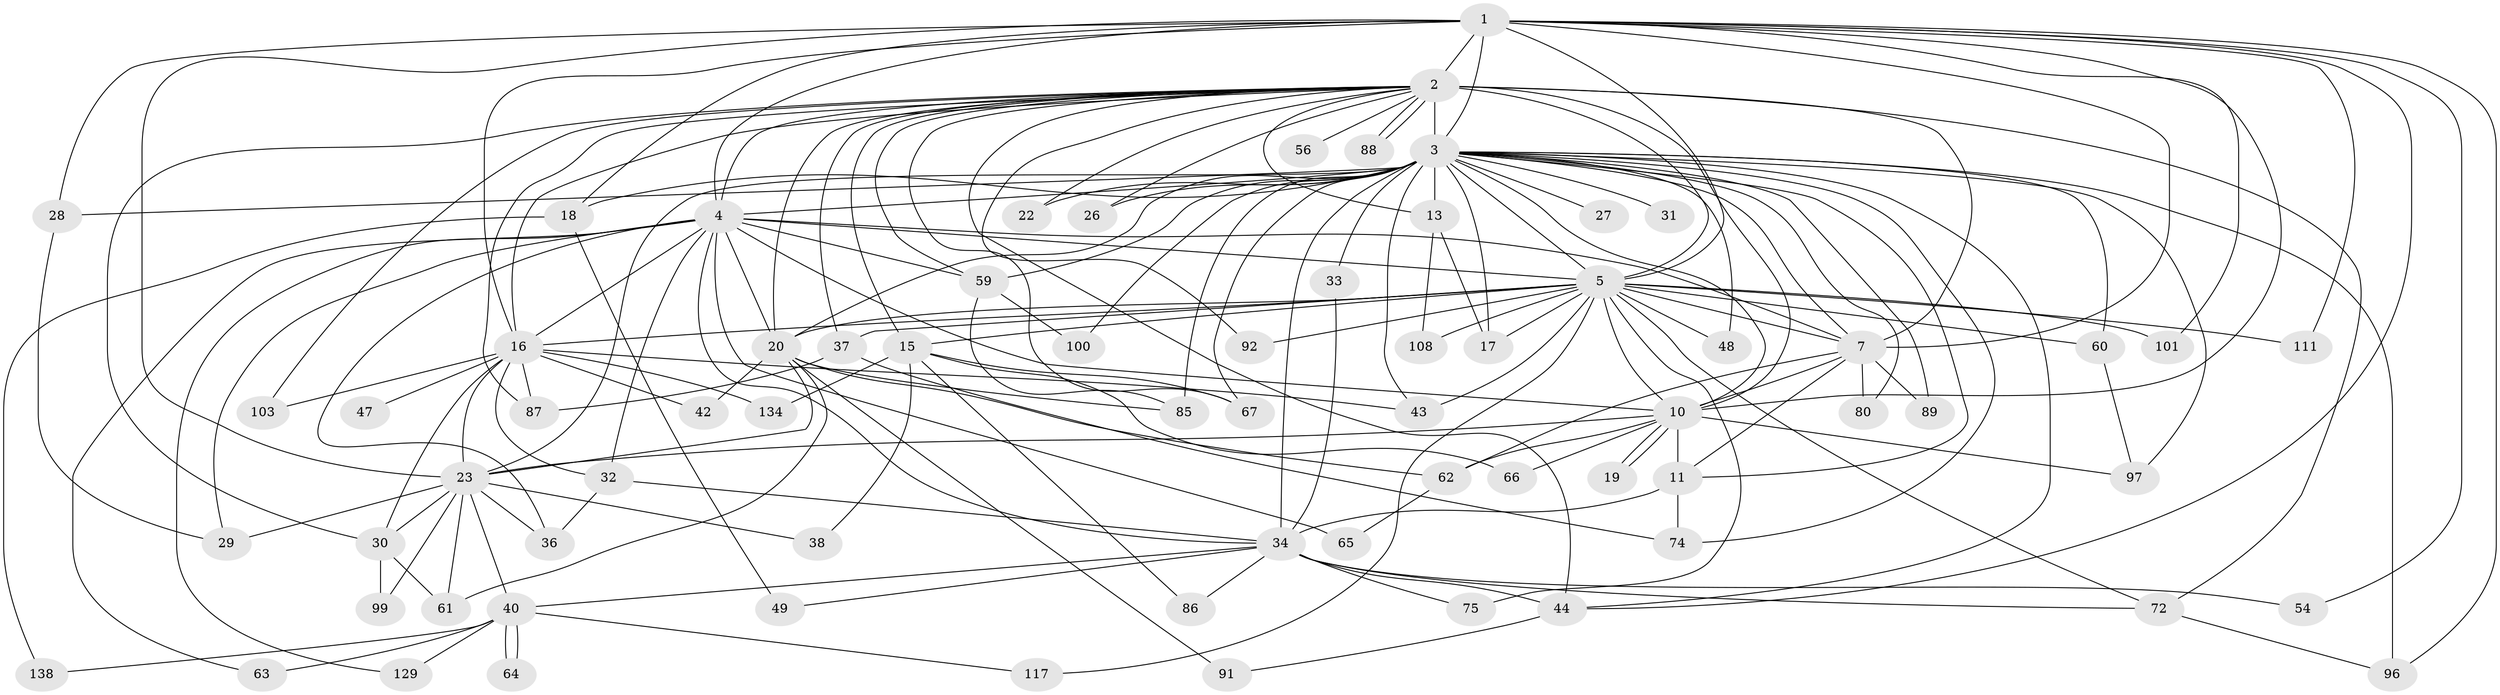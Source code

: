 // original degree distribution, {20: 0.014184397163120567, 32: 0.0070921985815602835, 22: 0.014184397163120567, 18: 0.014184397163120567, 21: 0.0070921985815602835, 15: 0.0070921985815602835, 26: 0.0070921985815602835, 5: 0.06382978723404255, 6: 0.014184397163120567, 7: 0.0070921985815602835, 3: 0.1773049645390071, 2: 0.5460992907801419, 10: 0.014184397163120567, 13: 0.0070921985815602835, 14: 0.0070921985815602835, 4: 0.07801418439716312, 8: 0.014184397163120567}
// Generated by graph-tools (version 1.1) at 2025/17/03/04/25 18:17:46]
// undirected, 70 vertices, 170 edges
graph export_dot {
graph [start="1"]
  node [color=gray90,style=filled];
  1 [super="+50"];
  2 [super="+9+140+69+93+12+94"];
  3 [super="+41+14+78+82+46+55+8+98"];
  4;
  5 [super="+6+68"];
  7 [super="+58+24"];
  10 [super="+90+137+124"];
  11;
  13;
  15;
  16 [super="+21+110+35"];
  17 [super="+71"];
  18;
  19;
  20;
  22;
  23 [super="+109+118+128+25+102"];
  26;
  27;
  28;
  29 [super="+139"];
  30 [super="+84"];
  31;
  32 [super="+57"];
  33;
  34 [super="+122+53+39+107"];
  36;
  37;
  38;
  40;
  42;
  43;
  44;
  47;
  48;
  49;
  54;
  56;
  59 [super="+70+119+116"];
  60;
  61 [super="+132"];
  62;
  63;
  64;
  65;
  66;
  67;
  72;
  74;
  75;
  80;
  85;
  86;
  87 [super="+131"];
  88;
  89;
  91;
  92;
  96 [super="+105"];
  97;
  99;
  100;
  101;
  103;
  108;
  111;
  117;
  129;
  134;
  138;
  1 -- 2 [weight=2];
  1 -- 3 [weight=4];
  1 -- 4;
  1 -- 5 [weight=2];
  1 -- 7;
  1 -- 10;
  1 -- 18;
  1 -- 23 [weight=2];
  1 -- 28;
  1 -- 44;
  1 -- 54;
  1 -- 101;
  1 -- 111;
  1 -- 16 [weight=2];
  1 -- 96;
  2 -- 3 [weight=11];
  2 -- 4 [weight=2];
  2 -- 5 [weight=6];
  2 -- 7 [weight=3];
  2 -- 10 [weight=3];
  2 -- 15;
  2 -- 20;
  2 -- 30;
  2 -- 88;
  2 -- 88;
  2 -- 103;
  2 -- 67;
  2 -- 72;
  2 -- 13;
  2 -- 22;
  2 -- 87;
  2 -- 37;
  2 -- 44;
  2 -- 56 [weight=2];
  2 -- 59;
  2 -- 16 [weight=2];
  2 -- 26;
  2 -- 92;
  3 -- 4 [weight=4];
  3 -- 5 [weight=5];
  3 -- 7 [weight=3];
  3 -- 10 [weight=3];
  3 -- 13 [weight=2];
  3 -- 22;
  3 -- 26;
  3 -- 27 [weight=2];
  3 -- 28;
  3 -- 43 [weight=2];
  3 -- 44;
  3 -- 85;
  3 -- 89;
  3 -- 96;
  3 -- 59 [weight=4];
  3 -- 34;
  3 -- 17;
  3 -- 97;
  3 -- 67;
  3 -- 23 [weight=2];
  3 -- 20;
  3 -- 74;
  3 -- 80;
  3 -- 18 [weight=2];
  3 -- 60;
  3 -- 11;
  3 -- 31;
  3 -- 33;
  3 -- 100;
  3 -- 48;
  4 -- 5 [weight=2];
  4 -- 7;
  4 -- 10;
  4 -- 16;
  4 -- 20;
  4 -- 29;
  4 -- 32;
  4 -- 34;
  4 -- 36;
  4 -- 59 [weight=2];
  4 -- 63;
  4 -- 65;
  4 -- 129;
  5 -- 7 [weight=3];
  5 -- 10 [weight=2];
  5 -- 37;
  5 -- 60;
  5 -- 72;
  5 -- 75;
  5 -- 92;
  5 -- 111;
  5 -- 15;
  5 -- 16 [weight=3];
  5 -- 17;
  5 -- 101;
  5 -- 43;
  5 -- 108;
  5 -- 48;
  5 -- 117;
  5 -- 20;
  7 -- 10;
  7 -- 11;
  7 -- 62;
  7 -- 80;
  7 -- 89;
  10 -- 19;
  10 -- 19;
  10 -- 23;
  10 -- 66;
  10 -- 97;
  10 -- 11;
  10 -- 62;
  11 -- 74;
  11 -- 34;
  13 -- 17;
  13 -- 108;
  15 -- 38;
  15 -- 66;
  15 -- 67;
  15 -- 86;
  15 -- 134;
  16 -- 47 [weight=2];
  16 -- 32;
  16 -- 134;
  16 -- 103;
  16 -- 42;
  16 -- 87;
  16 -- 43;
  16 -- 23;
  16 -- 30;
  18 -- 49;
  18 -- 138;
  20 -- 42;
  20 -- 61;
  20 -- 62;
  20 -- 85;
  20 -- 91;
  20 -- 23;
  23 -- 29;
  23 -- 30;
  23 -- 38;
  23 -- 40;
  23 -- 61;
  23 -- 99;
  23 -- 36;
  28 -- 29;
  30 -- 99;
  30 -- 61;
  32 -- 36;
  32 -- 34;
  33 -- 34;
  34 -- 49;
  34 -- 75;
  34 -- 44;
  34 -- 86;
  34 -- 40;
  34 -- 54;
  34 -- 72;
  37 -- 74;
  37 -- 87;
  40 -- 63;
  40 -- 64;
  40 -- 64;
  40 -- 117;
  40 -- 129;
  40 -- 138;
  44 -- 91;
  59 -- 100;
  59 -- 85;
  60 -- 97;
  62 -- 65;
  72 -- 96;
}
